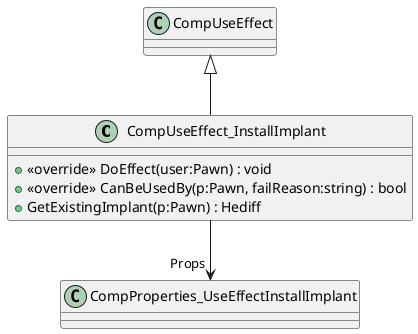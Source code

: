 @startuml
class CompUseEffect_InstallImplant {
    + <<override>> DoEffect(user:Pawn) : void
    + <<override>> CanBeUsedBy(p:Pawn, failReason:string) : bool
    + GetExistingImplant(p:Pawn) : Hediff
}
CompUseEffect <|-- CompUseEffect_InstallImplant
CompUseEffect_InstallImplant --> "Props" CompProperties_UseEffectInstallImplant
@enduml
